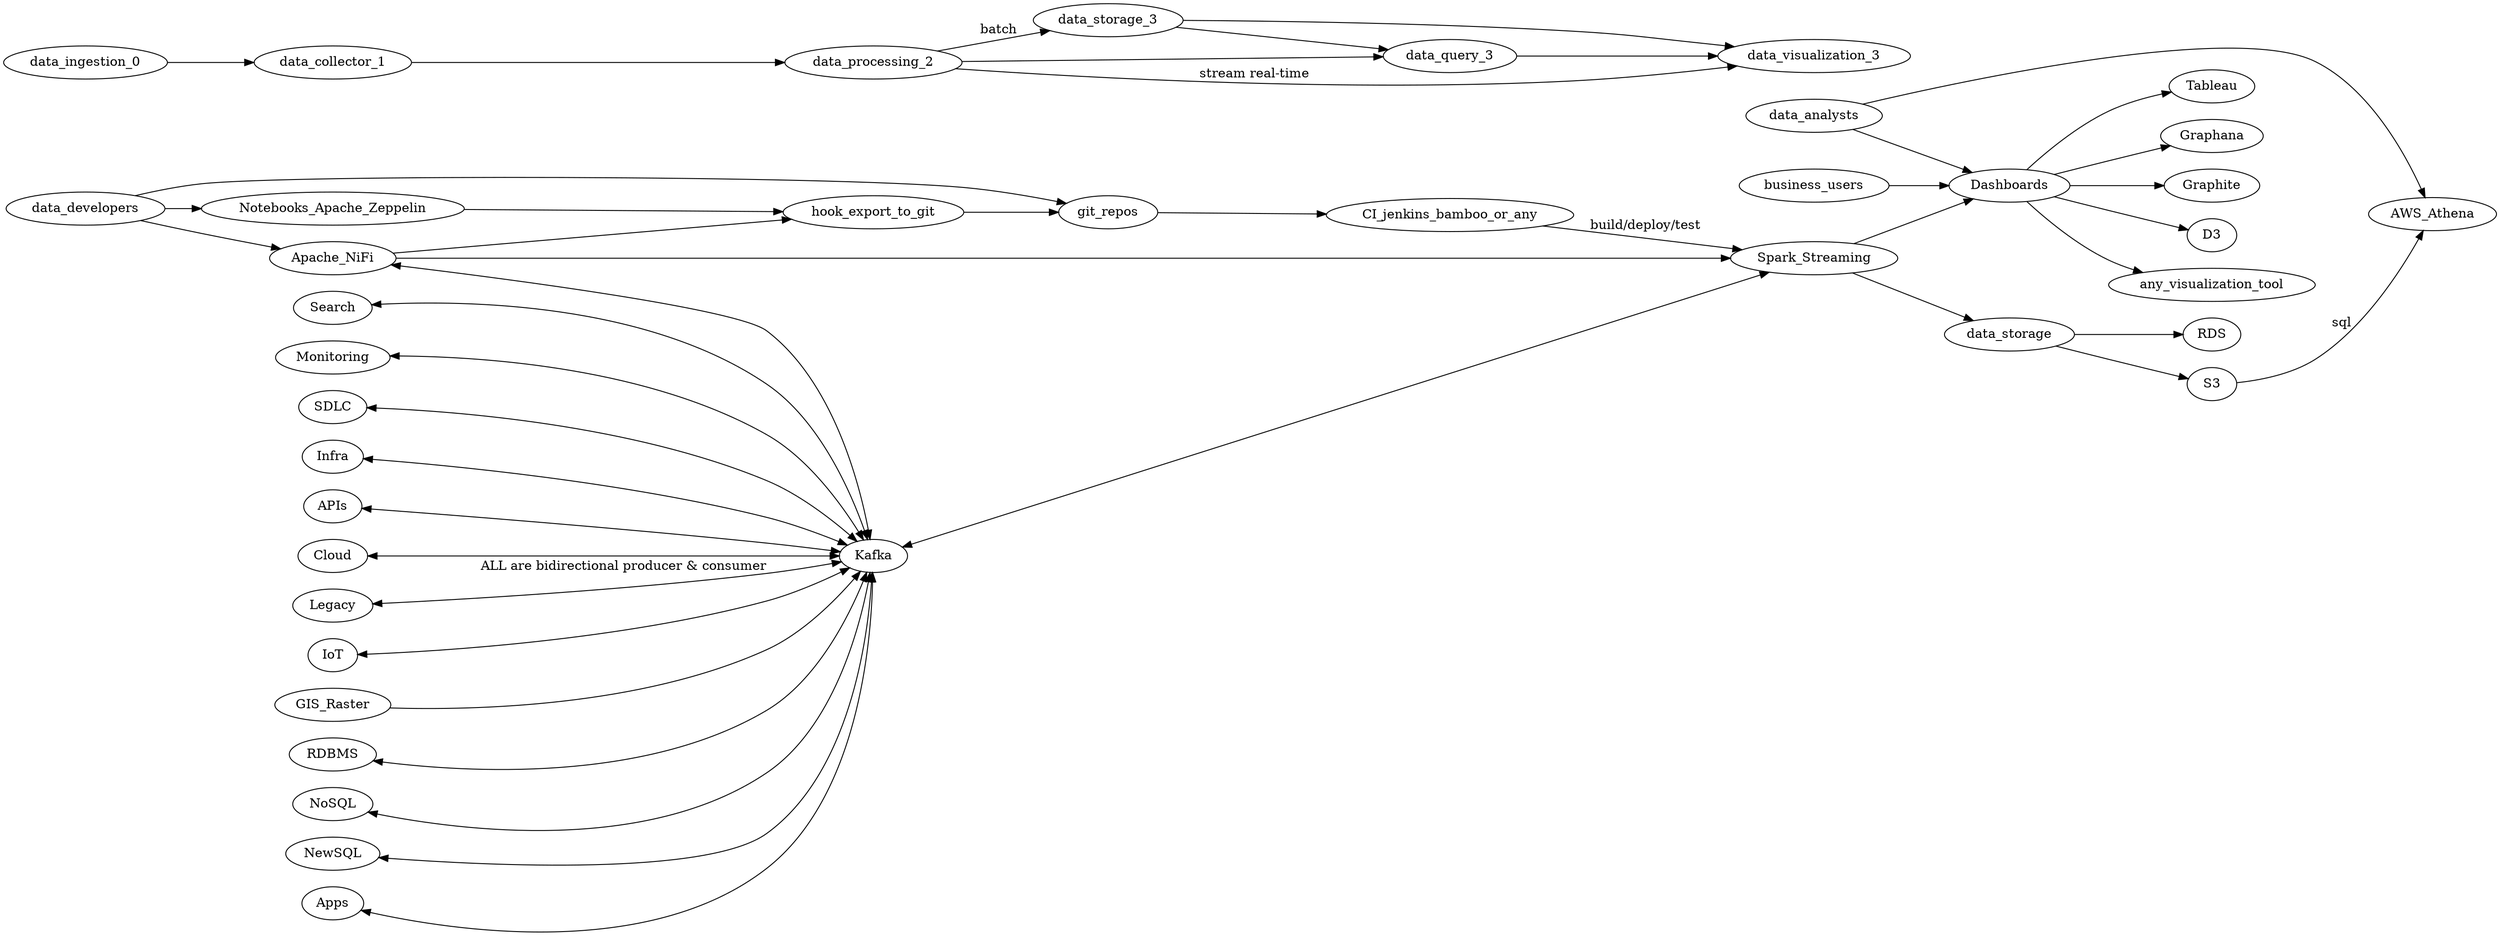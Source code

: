 digraph datapipeline {
  rankdir=LR;

  subgraph datapipeline_technical {

    #Sources - E
    APIs -> Kafka [dir="both"]

    RDBMS -> Kafka [dir="both"]
    NoSQL -> Kafka [dir="both"]
    NewSQL -> Kafka [dir="both"]
    Apps -> Kafka [dir="both"]
    Search -> Kafka [dir="both"]
    Monitoring -> Kafka [dir="both"]
    SDLC -> Kafka [dir="both"]
    Infra -> Kafka [dir="both"]
    Cloud -> Kafka [dir="both"]
    Legacy -> Kafka [dir="both" label="ALL are bidirectional producer & consumer"]
    IoT -> Kafka [dir="both"]
    GIS_Raster -> Kafka

    data_developers -> git_repos
    data_developers -> Notebooks_Apache_Zeppelin
    data_developers -> Apache_NiFi
    Notebooks_Apache_Zeppelin -> hook_export_to_git
    Apache_NiFi -> hook_export_to_git
    hook_export_to_git -> git_repos
    git_repos -> CI_jenkins_bamboo_or_any
    CI_jenkins_bamboo_or_any -> Spark_Streaming [label="build/deploy/test"]
    Apache_NiFi -> Kafka [dir="both"]
    Apache_NiFi -> Spark_Streaming


    #Hub
    Kafka -> Spark_Streaming [dir="both"]

    #Proccessing - T


    #Targets - L
    Spark_Streaming -> data_storage
    data_storage -> S3
    data_storage -> RDS
    S3 -> AWS_Athena [label="sql"]
    Spark_Streaming -> Dashboards

    data_analysts -> Dashboards
    business_users -> Dashboards
    data_analysts -> AWS_Athena

    Dashboards -> Tableau
    Dashboards -> Graphana
    Dashboards -> Graphite
    Dashboards -> D3
    Dashboards -> any_visualization_tool

  }

  subgraph datapipeline_logical {
        data_ingestion_0 -> data_collector_1
        data_collector_1 -> data_processing_2
        data_processing_2 -> data_storage_3 [label="batch"]
        data_processing_2 -> data_query_3
        data_processing_2 -> data_visualization_3 [label="stream real-time"]
        data_storage_3 -> data_query_3
        data_query_3 -> data_visualization_3
        data_storage_3 -> data_visualization_3

  }

}
